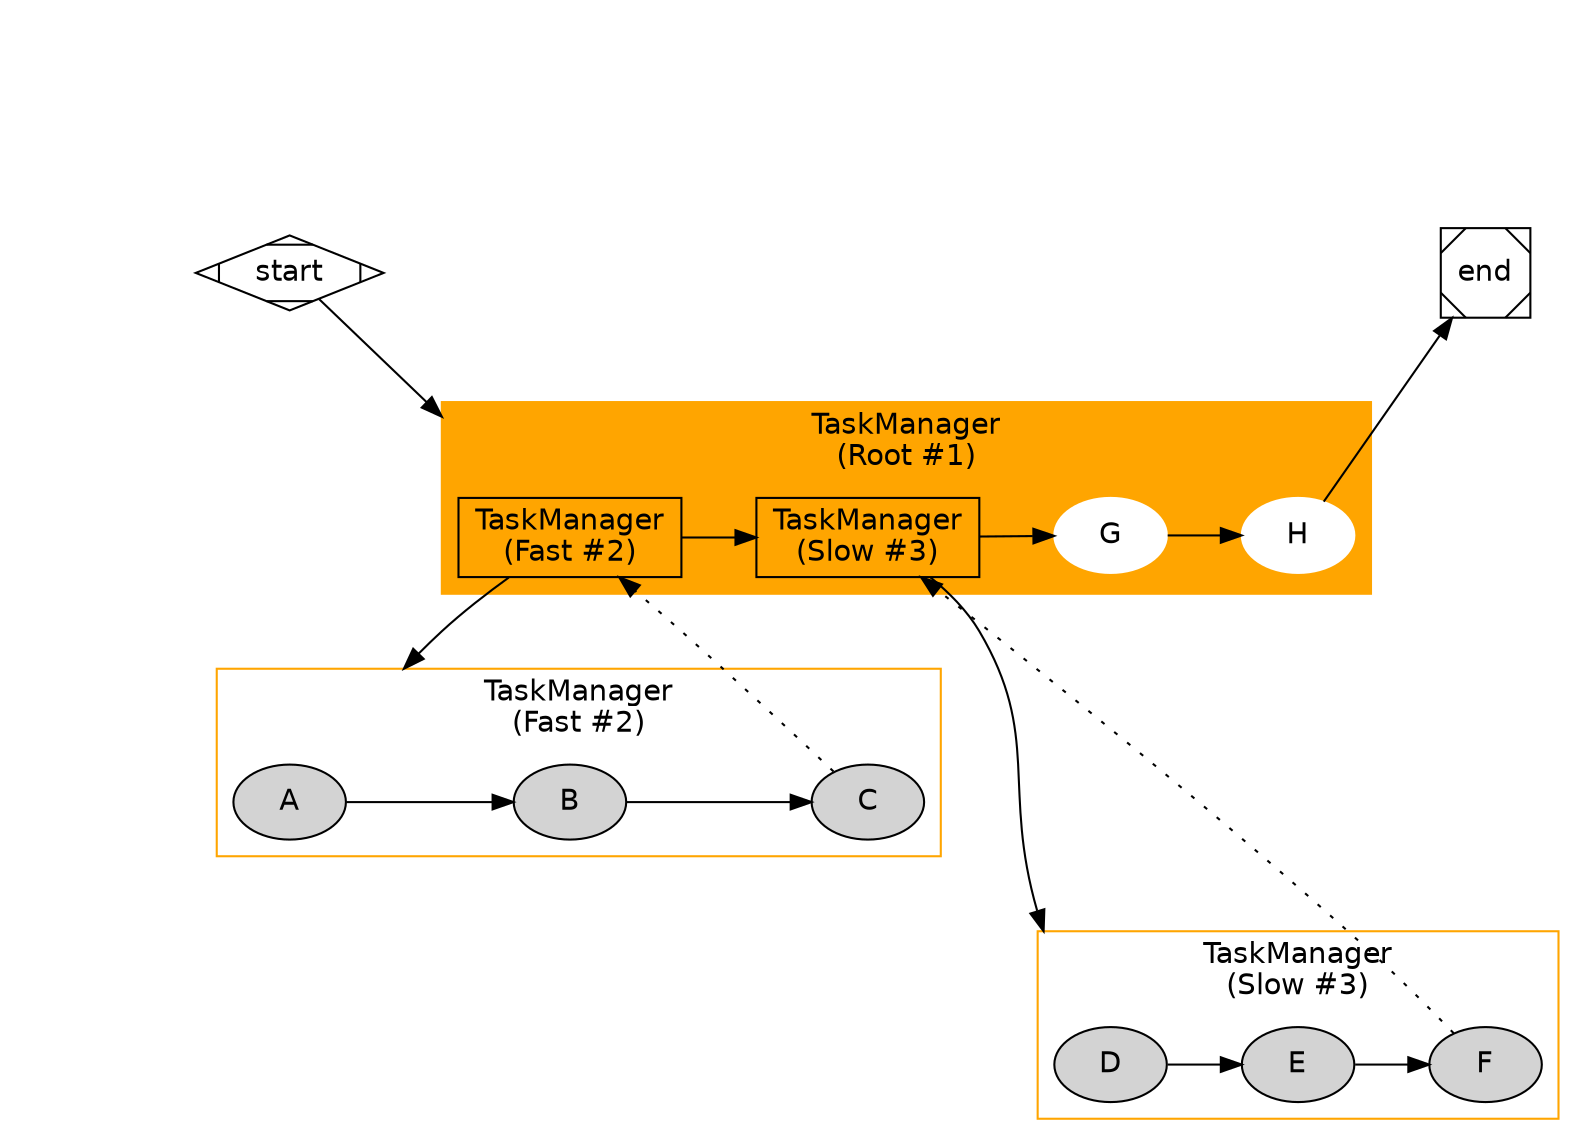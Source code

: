 digraph G {
    graph [fontname = "helvetica"]
    node [fontname = "helvetica"]
    edge [fontname = "helvetica"]

    rankdir = LR
    nodesep = 1
	compound = true

    TM_F [shape = box, label = "TaskManager\n(Fast #2)"]
    TM_S [shape = box, label = "TaskManager\n(Slow #3)"]
	start [shape = Mdiamond]
	end [shape = Msquare]

    subgraph cluster_0 {
        style = filled
        color = orange
        node [style = filled, color = white]
        TM_F -> "TM_S" -> G -> H
        label = "TaskManager\n(Root #1)"
	}

	subgraph cluster_1 {
		node [style = filled]
		A -> B -> C
		color = orange
		label = "TaskManager\n(Fast #2)"
	}

	subgraph cluster_2 {
		node [style = filled]
		D -> E-> F
		label = "TaskManager\n(Slow #3)"
		color = orange
	}


    {
        rank=same;
        R0 [style = invis]
        R1 [style = invis]
        R2 [style = invis]
        R3 [style = invis]
        R0 -> R1 -> R2 -> R3 [style = invis]
    }

    R0 -> start [style = invis]
    R0 -> end [style = invis]
    R1 -> TM_F [style = invis]
    R2 -> A [style = invis]
    R3 -> D [style = invis]

    start -> TM_F [lhead = cluster_0]
    TM_F -> A  [lhead = cluster_1]
    C -> TM_F [style = dotted]
    C -> D [style = invis]
    F -> "TM_S" [style = dotted]
    TM_S -> D [lhead = cluster_2]
    H -> end
}
